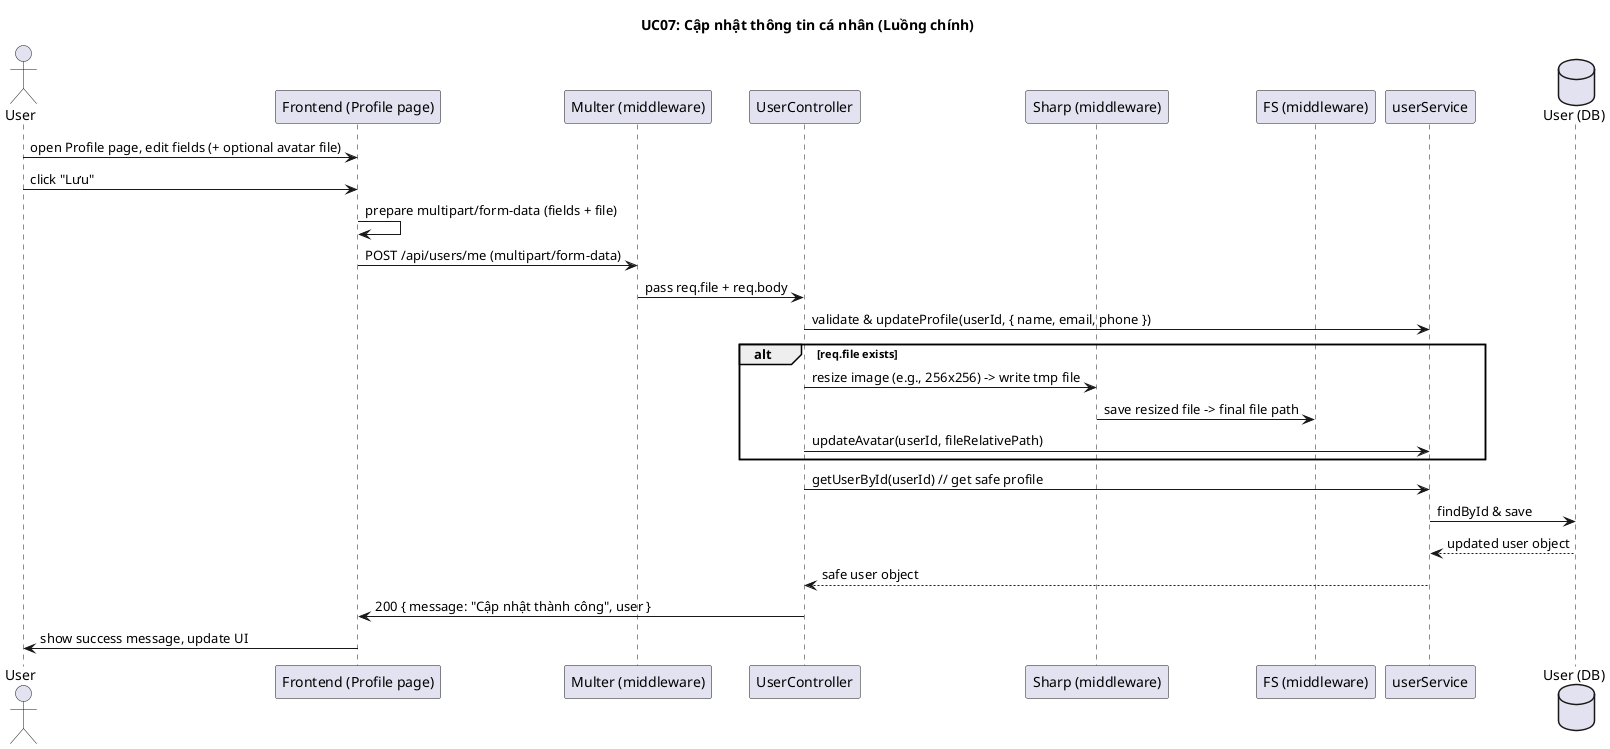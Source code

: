 @startuml UC07_MainFlow

title UC07: Cập nhật thông tin cá nhân (Luồng chính)

actor User
participant Frontend as "Frontend (Profile page)"
participant Multer as "Multer (middleware)"
participant UserController as "UserController"
participant Sharp as "Sharp (middleware)"
participant FileSystem as "FS (middleware)"
participant UserService as "userService"
database UserDB as "User (DB)"

User -> Frontend: open Profile page, edit fields (+ optional avatar file)
User -> Frontend: click "Lưu"
Frontend -> Frontend: prepare multipart/form-data (fields + file)
Frontend -> Multer: POST /api/users/me (multipart/form-data)
Multer -> UserController: pass req.file + req.body
UserController -> UserService: validate & updateProfile(userId, { name, email, phone })
alt req.file exists
  UserController -> Sharp: resize image (e.g., 256x256) -> write tmp file
  Sharp -> FileSystem: save resized file -> final file path
  UserController -> UserService: updateAvatar(userId, fileRelativePath)
end
UserController -> UserService: getUserById(userId) // get safe profile
UserService -> UserDB: findById & save
UserDB --> UserService: updated user object
UserService --> UserController: safe user object
UserController -> Frontend: 200 { message: "Cập nhật thành công", user }
Frontend -> User: show success message, update UI
@enduml
